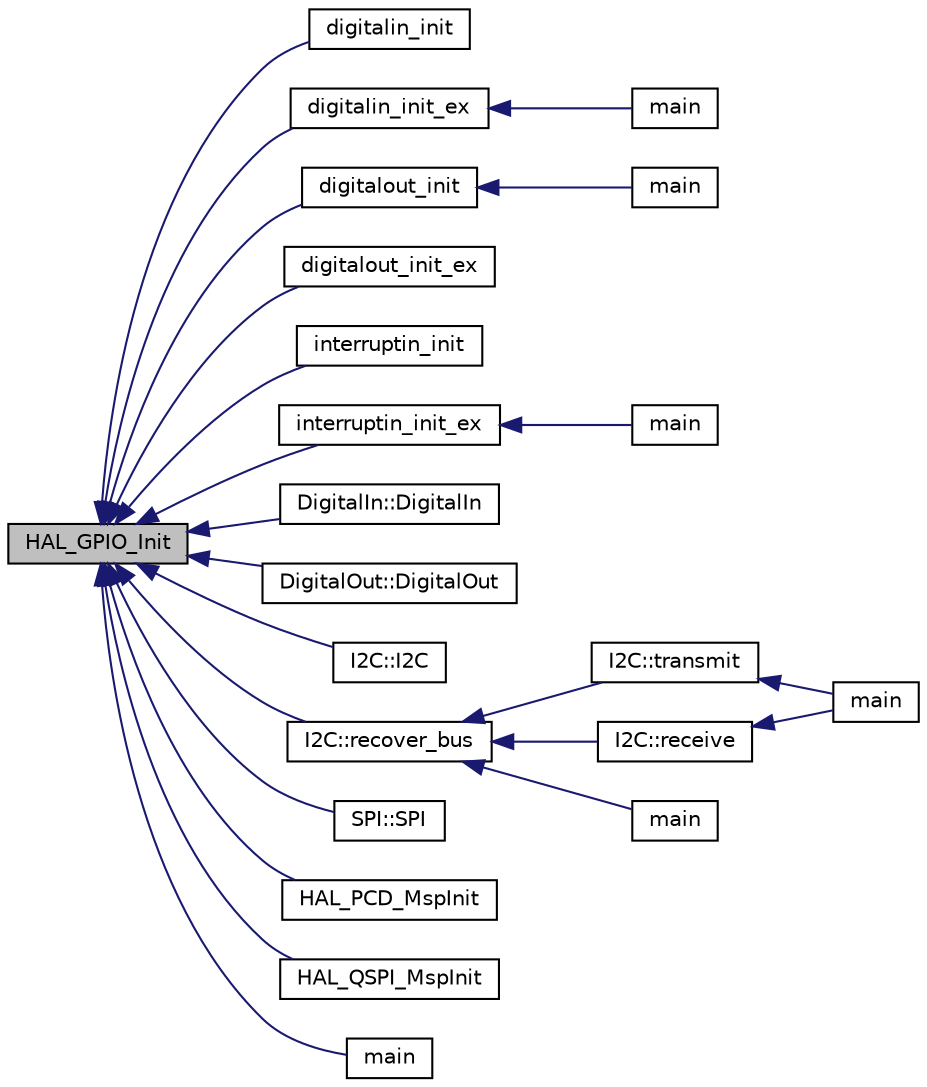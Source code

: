 digraph "HAL_GPIO_Init"
{
  edge [fontname="Helvetica",fontsize="10",labelfontname="Helvetica",labelfontsize="10"];
  node [fontname="Helvetica",fontsize="10",shape=record];
  rankdir="LR";
  Node16 [label="HAL_GPIO_Init",height=0.2,width=0.4,color="black", fillcolor="grey75", style="filled", fontcolor="black"];
  Node16 -> Node17 [dir="back",color="midnightblue",fontsize="10",style="solid",fontname="Helvetica"];
  Node17 [label="digitalin_init",height=0.2,width=0.4,color="black", fillcolor="white", style="filled",URL="$digital__in_8c.html#aea68144008e97b3548062c5f5cdb544b",tooltip="Configures GPIO pin for digital in. "];
  Node16 -> Node18 [dir="back",color="midnightblue",fontsize="10",style="solid",fontname="Helvetica"];
  Node18 [label="digitalin_init_ex",height=0.2,width=0.4,color="black", fillcolor="white", style="filled",URL="$digital__in_8c.html#a8d1b809f341bf44f0e5d4b8d6fa0f7cf",tooltip="Configures GPIO pin for digital in. "];
  Node18 -> Node19 [dir="back",color="midnightblue",fontsize="10",style="solid",fontname="Helvetica"];
  Node19 [label="main",height=0.2,width=0.4,color="black", fillcolor="white", style="filled",URL="$gpio_8c.html#a840291bc02cba5474a4cb46a9b9566fe",tooltip="digitalout and digitalin test "];
  Node16 -> Node20 [dir="back",color="midnightblue",fontsize="10",style="solid",fontname="Helvetica"];
  Node20 [label="digitalout_init",height=0.2,width=0.4,color="black", fillcolor="white", style="filled",URL="$digital__out_8c.html#a1c308574bdf1795a9d828683cfb02d24",tooltip="Configures GPIO pin for digital out, push pull. "];
  Node20 -> Node21 [dir="back",color="midnightblue",fontsize="10",style="solid",fontname="Helvetica"];
  Node21 [label="main",height=0.2,width=0.4,color="black", fillcolor="white", style="filled",URL="$blink_8c.html#a840291bc02cba5474a4cb46a9b9566fe",tooltip="Blink LEDs back and forth. "];
  Node16 -> Node22 [dir="back",color="midnightblue",fontsize="10",style="solid",fontname="Helvetica"];
  Node22 [label="digitalout_init_ex",height=0.2,width=0.4,color="black", fillcolor="white", style="filled",URL="$digital__out_8c.html#a6e802ebb28a370a207845d8ee816dad1",tooltip="Configures GPIO pin for digital out. "];
  Node16 -> Node23 [dir="back",color="midnightblue",fontsize="10",style="solid",fontname="Helvetica"];
  Node23 [label="interruptin_init",height=0.2,width=0.4,color="black", fillcolor="white", style="filled",URL="$interrupt__in_8c.html#abfd73347b96b76899b2a086485322a51",tooltip="Configures GPIO pin for interruptin. "];
  Node16 -> Node24 [dir="back",color="midnightblue",fontsize="10",style="solid",fontname="Helvetica"];
  Node24 [label="interruptin_init_ex",height=0.2,width=0.4,color="black", fillcolor="white", style="filled",URL="$interrupt__in_8c.html#a4dfe0ace5ead6ec8ab59d4ce1e20f427",tooltip="Configures GPIO pin for interruptin. "];
  Node24 -> Node25 [dir="back",color="midnightblue",fontsize="10",style="solid",fontname="Helvetica"];
  Node25 [label="main",height=0.2,width=0.4,color="black", fillcolor="white", style="filled",URL="$blink__interrupt_8c.html#a840291bc02cba5474a4cb46a9b9566fe"];
  Node16 -> Node26 [dir="back",color="midnightblue",fontsize="10",style="solid",fontname="Helvetica"];
  Node26 [label="DigitalIn::DigitalIn",height=0.2,width=0.4,color="black", fillcolor="white", style="filled",URL="$class_digital_in.html#a32fd0e44d3d8b488b2838e21b31ae479",tooltip="Configures GPIO pin for digital in. "];
  Node16 -> Node27 [dir="back",color="midnightblue",fontsize="10",style="solid",fontname="Helvetica"];
  Node27 [label="DigitalOut::DigitalOut",height=0.2,width=0.4,color="black", fillcolor="white", style="filled",URL="$class_digital_out.html#a2920b6c8b2fe1b78bf7770f48d0458c9",tooltip="Configures GPIO pin for digital in. "];
  Node16 -> Node28 [dir="back",color="midnightblue",fontsize="10",style="solid",fontname="Helvetica"];
  Node28 [label="I2C::I2C",height=0.2,width=0.4,color="black", fillcolor="white", style="filled",URL="$class_i2_c.html#af873a848403e133a5a6414b677ec3c86"];
  Node16 -> Node29 [dir="back",color="midnightblue",fontsize="10",style="solid",fontname="Helvetica"];
  Node29 [label="I2C::recover_bus",height=0.2,width=0.4,color="black", fillcolor="white", style="filled",URL="$class_i2_c.html#a11722e4027650574e7d74ee9b5509097"];
  Node29 -> Node30 [dir="back",color="midnightblue",fontsize="10",style="solid",fontname="Helvetica"];
  Node30 [label="I2C::transmit",height=0.2,width=0.4,color="black", fillcolor="white", style="filled",URL="$class_i2_c.html#a329bd3c0d083593f1dd72525ec75d713"];
  Node30 -> Node31 [dir="back",color="midnightblue",fontsize="10",style="solid",fontname="Helvetica"];
  Node31 [label="main",height=0.2,width=0.4,color="black", fillcolor="white", style="filled",URL="$tests_2cpp_2_i2_c_8cpp.html#ae66f6b31b5ad750f1fe042a706a4e3d4"];
  Node29 -> Node32 [dir="back",color="midnightblue",fontsize="10",style="solid",fontname="Helvetica"];
  Node32 [label="I2C::receive",height=0.2,width=0.4,color="black", fillcolor="white", style="filled",URL="$class_i2_c.html#a687c0929c22d41e5b4428d24e1208f51"];
  Node32 -> Node31 [dir="back",color="midnightblue",fontsize="10",style="solid",fontname="Helvetica"];
  Node29 -> Node33 [dir="back",color="midnightblue",fontsize="10",style="solid",fontname="Helvetica"];
  Node33 [label="main",height=0.2,width=0.4,color="black", fillcolor="white", style="filled",URL="$i2c__bus__recovery_8cpp.html#ae66f6b31b5ad750f1fe042a706a4e3d4"];
  Node16 -> Node34 [dir="back",color="midnightblue",fontsize="10",style="solid",fontname="Helvetica"];
  Node34 [label="SPI::SPI",height=0.2,width=0.4,color="black", fillcolor="white", style="filled",URL="$class_s_p_i.html#a7fe5d5885824c3107bd0263b4e407e6f"];
  Node16 -> Node35 [dir="back",color="midnightblue",fontsize="10",style="solid",fontname="Helvetica"];
  Node35 [label="HAL_PCD_MspInit",height=0.2,width=0.4,color="black", fillcolor="white", style="filled",URL="$group___p_c_d___exported___functions___group1.html#ga73af972b44ba2890202363cd8b197dad",tooltip="Initializes the PCD MSP. "];
  Node16 -> Node36 [dir="back",color="midnightblue",fontsize="10",style="solid",fontname="Helvetica"];
  Node36 [label="HAL_QSPI_MspInit",height=0.2,width=0.4,color="black", fillcolor="white", style="filled",URL="$group___q_s_p_i___exported___functions___group1.html#gade8059377d8637fabb9a22fa1d50b558"];
  Node16 -> Node37 [dir="back",color="midnightblue",fontsize="10",style="solid",fontname="Helvetica"];
  Node37 [label="main",height=0.2,width=0.4,color="black", fillcolor="white", style="filled",URL="$flash_8c.html#a840291bc02cba5474a4cb46a9b9566fe"];
}
